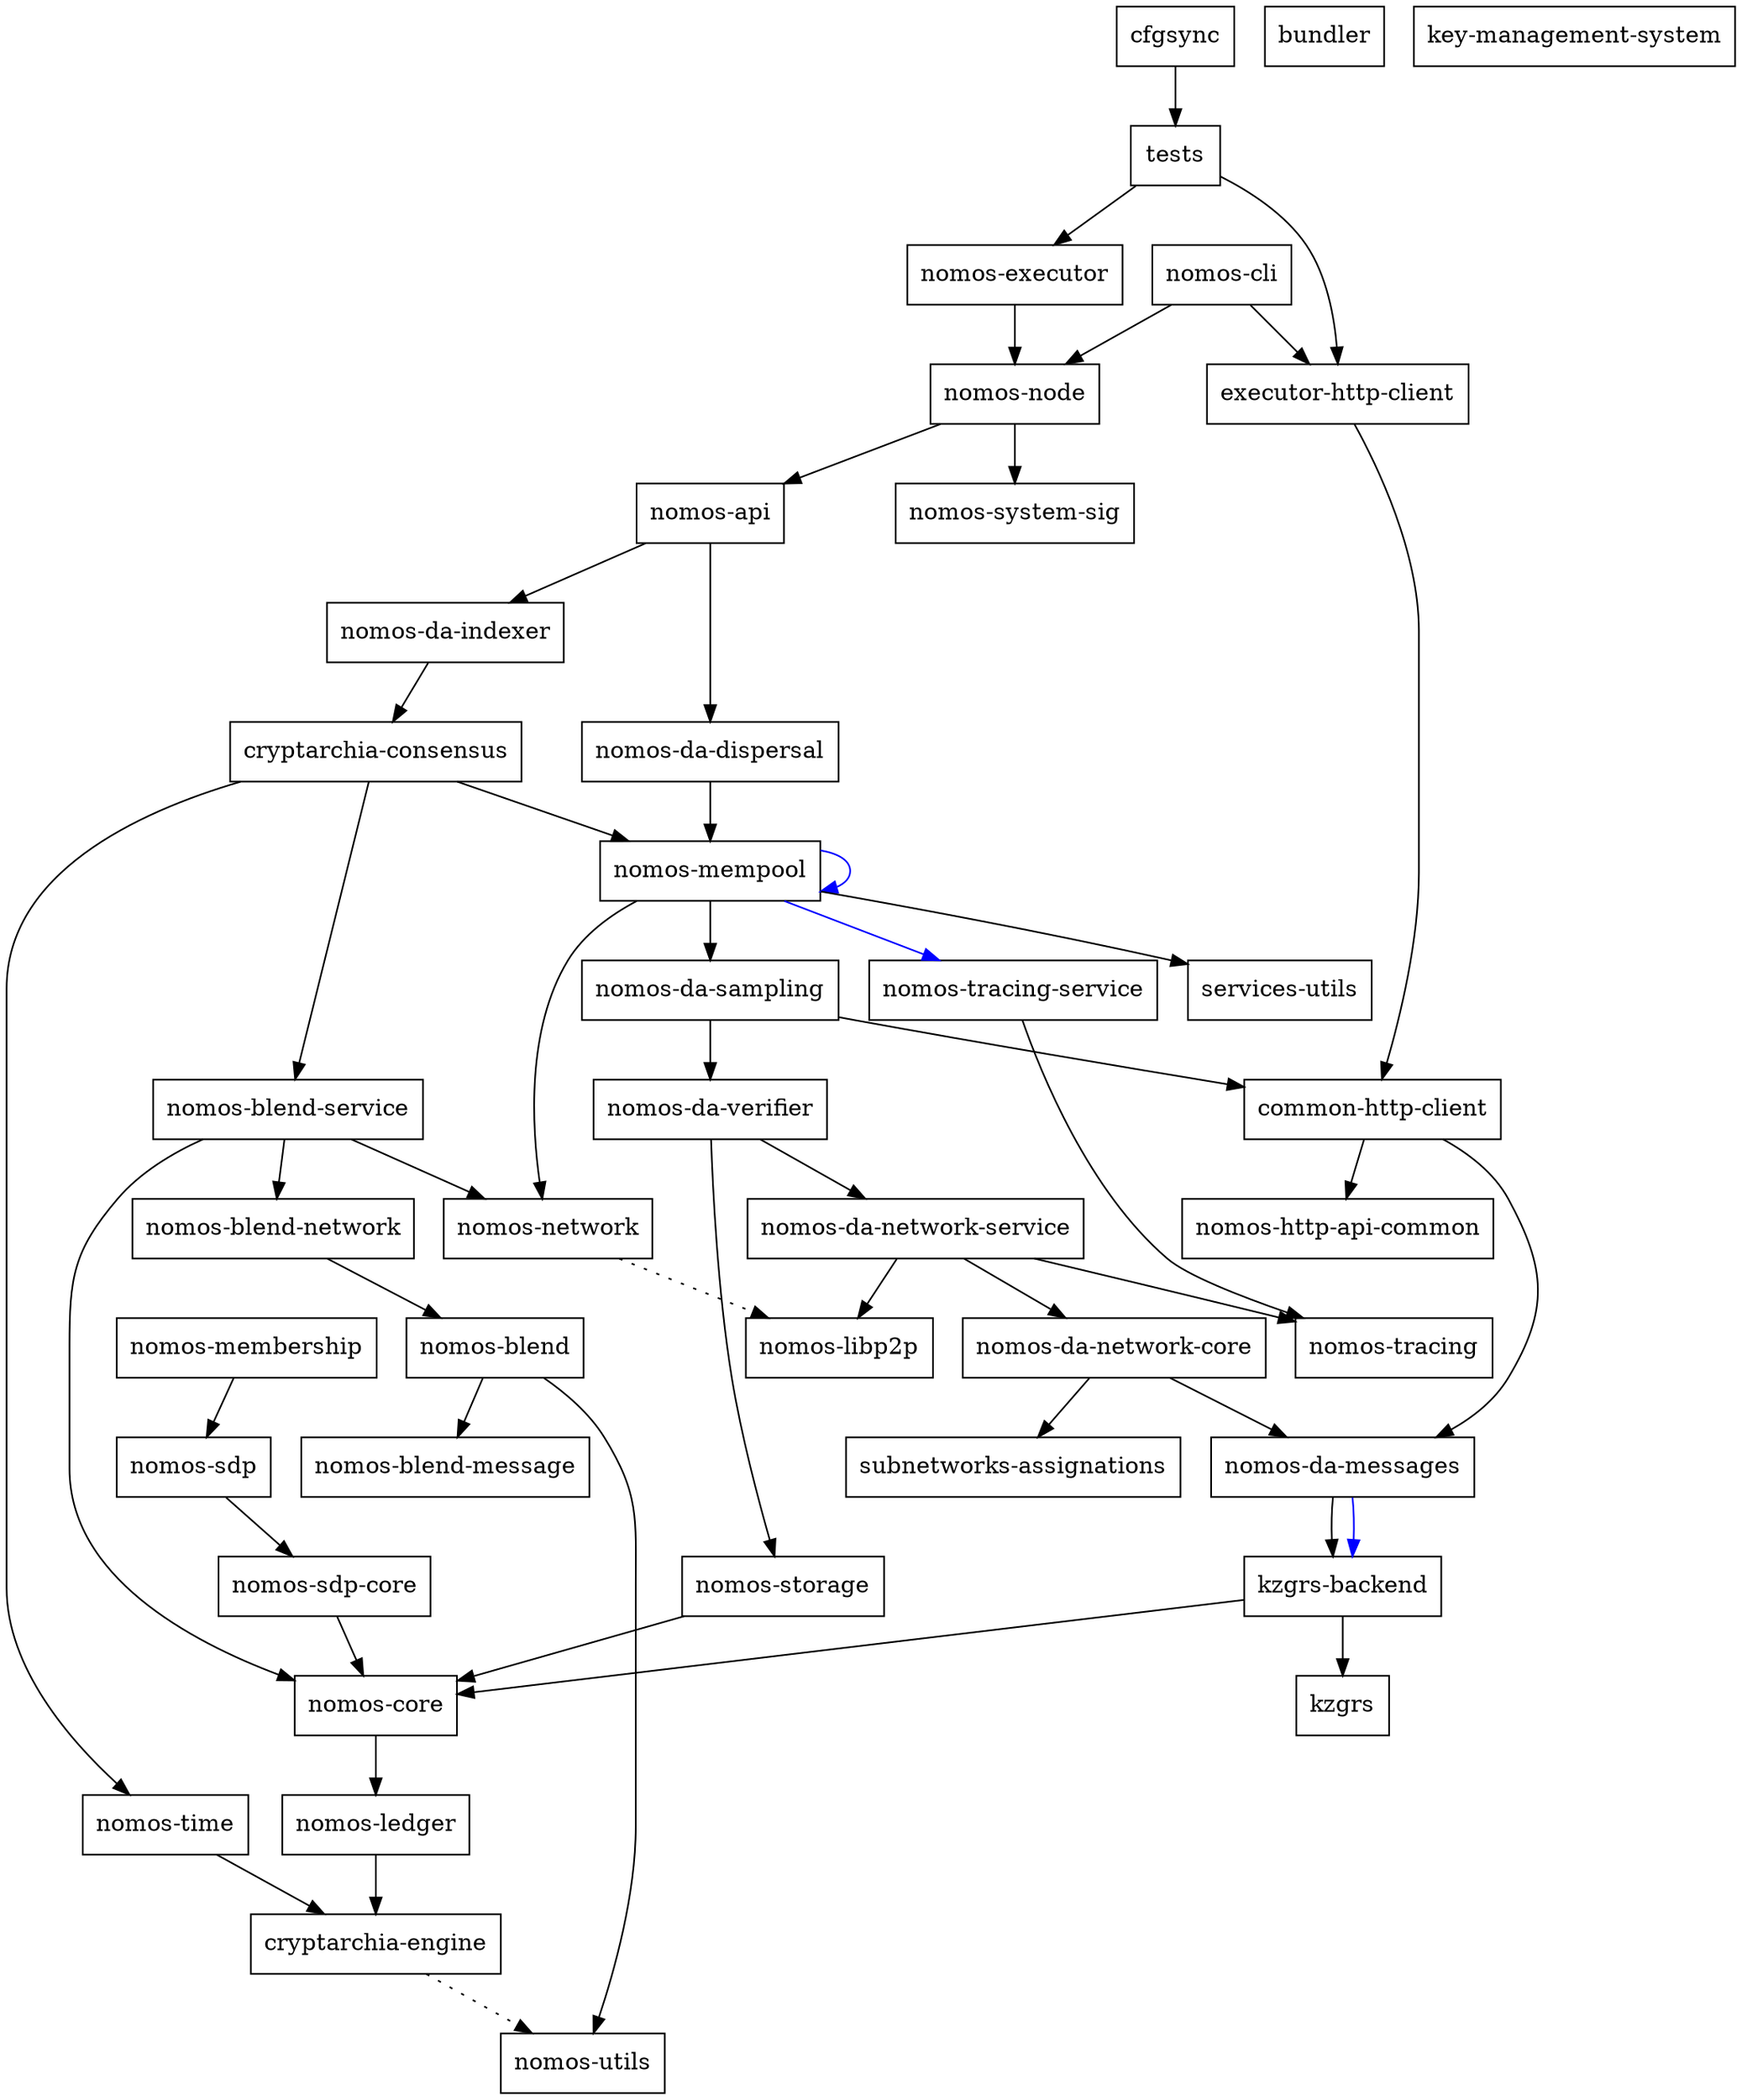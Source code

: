 digraph {
    0 [ label = "cryptarchia-engine" shape = box]
    1 [ label = "nomos-utils" shape = box]
    2 [ label = "nomos-ledger" shape = box]
    3 [ label = "nomos-http-api-common" shape = box]
    4 [ label = "nomos-executor" shape = box]
    5 [ label = "kzgrs-backend" shape = box]
    6 [ label = "kzgrs" shape = box]
    7 [ label = "nomos-core" shape = box]
    8 [ label = "nomos-api" shape = box]
    9 [ label = "cryptarchia-consensus" shape = box]
    10 [ label = "nomos-blend-service" shape = box]
    11 [ label = "nomos-blend" shape = box]
    12 [ label = "nomos-blend-message" shape = box]
    13 [ label = "nomos-blend-network" shape = box]
    14 [ label = "nomos-libp2p" shape = box]
    15 [ label = "nomos-network" shape = box]
    16 [ label = "nomos-da-sampling" shape = box]
    17 [ label = "common-http-client" shape = box]
    18 [ label = "nomos-da-messages" shape = box]
    19 [ label = "nomos-da-network-core" shape = box]
    20 [ label = "subnetworks-assignations" shape = box]
    21 [ label = "nomos-da-network-service" shape = box]
    22 [ label = "nomos-tracing" shape = box]
    23 [ label = "nomos-da-verifier" shape = box]
    24 [ label = "nomos-storage" shape = box]
    25 [ label = "nomos-mempool" shape = box]
    26 [ label = "services-utils" shape = box]
    27 [ label = "nomos-tracing-service" shape = box]
    28 [ label = "nomos-time" shape = box]
    29 [ label = "nomos-da-dispersal" shape = box]
    30 [ label = "nomos-da-indexer" shape = box]
    31 [ label = "nomos-node" shape = box]
    32 [ label = "nomos-system-sig" shape = box]
    33 [ label = "executor-http-client" shape = box]
    34 [ label = "bundler" shape = box]
    35 [ label = "nomos-cli" shape = box]
    36 [ label = "nomos-sdp-core" shape = box]
    37 [ label = "key-management-system" shape = box]
    38 [ label = "nomos-membership" shape = box]
    39 [ label = "nomos-sdp" shape = box]
    40 [ label = "cfgsync" shape = box]
    41 [ label = "tests" shape = box]
    0 -> 1 [ style = dotted]
    2 -> 0 [ ]
    4 -> 31 [ ]
    5 -> 6 [ ]
    5 -> 7 [ ]
    7 -> 2 [ ]
    8 -> 29 [ ]
    8 -> 30 [ ]
    9 -> 10 [ ]
    9 -> 25 [ ]
    9 -> 28 [ ]
    10 -> 13 [ ]
    10 -> 7 [ ]
    10 -> 15 [ ]
    11 -> 12 [ ]
    11 -> 1 [ ]
    13 -> 11 [ ]
    15 -> 14 [ style = dotted]
    16 -> 17 [ ]
    16 -> 23 [ ]
    17 -> 18 [ ]
    17 -> 3 [ ]
    18 -> 5 [ ]
    18 -> 5 [ color = blue]
    19 -> 18 [ ]
    19 -> 20 [ ]
    21 -> 19 [ ]
    21 -> 14 [ ]
    21 -> 22 [ ]
    23 -> 21 [ ]
    23 -> 24 [ ]
    24 -> 7 [ ]
    25 -> 16 [ ]
    25 -> 25 [ color = blue]
    25 -> 15 [ ]
    25 -> 27 [ color = blue]
    25 -> 26 [ ]
    27 -> 22 [ ]
    28 -> 0 [ ]
    29 -> 25 [ ]
    30 -> 9 [ ]
    31 -> 8 [ ]
    31 -> 32 [ ]
    33 -> 17 [ ]
    35 -> 33 [ ]
    35 -> 31 [ ]
    36 -> 7 [ ]
    38 -> 39 [ ]
    39 -> 36 [ ]
    40 -> 41 [ ]
    41 -> 33 [ ]
    41 -> 4 [ ]
}

